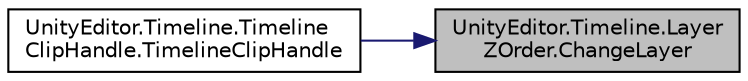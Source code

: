 digraph "UnityEditor.Timeline.LayerZOrder.ChangeLayer"
{
 // LATEX_PDF_SIZE
  edge [fontname="Helvetica",fontsize="10",labelfontname="Helvetica",labelfontsize="10"];
  node [fontname="Helvetica",fontsize="10",shape=record];
  rankdir="RL";
  Node1 [label="UnityEditor.Timeline.Layer\lZOrder.ChangeLayer",height=0.2,width=0.4,color="black", fillcolor="grey75", style="filled", fontcolor="black",tooltip=" "];
  Node1 -> Node2 [dir="back",color="midnightblue",fontsize="10",style="solid",fontname="Helvetica"];
  Node2 [label="UnityEditor.Timeline.Timeline\lClipHandle.TimelineClipHandle",height=0.2,width=0.4,color="black", fillcolor="white", style="filled",URL="$class_unity_editor_1_1_timeline_1_1_timeline_clip_handle.html#ace62ae78e0e959b334f29d63129aedeb",tooltip=" "];
}
